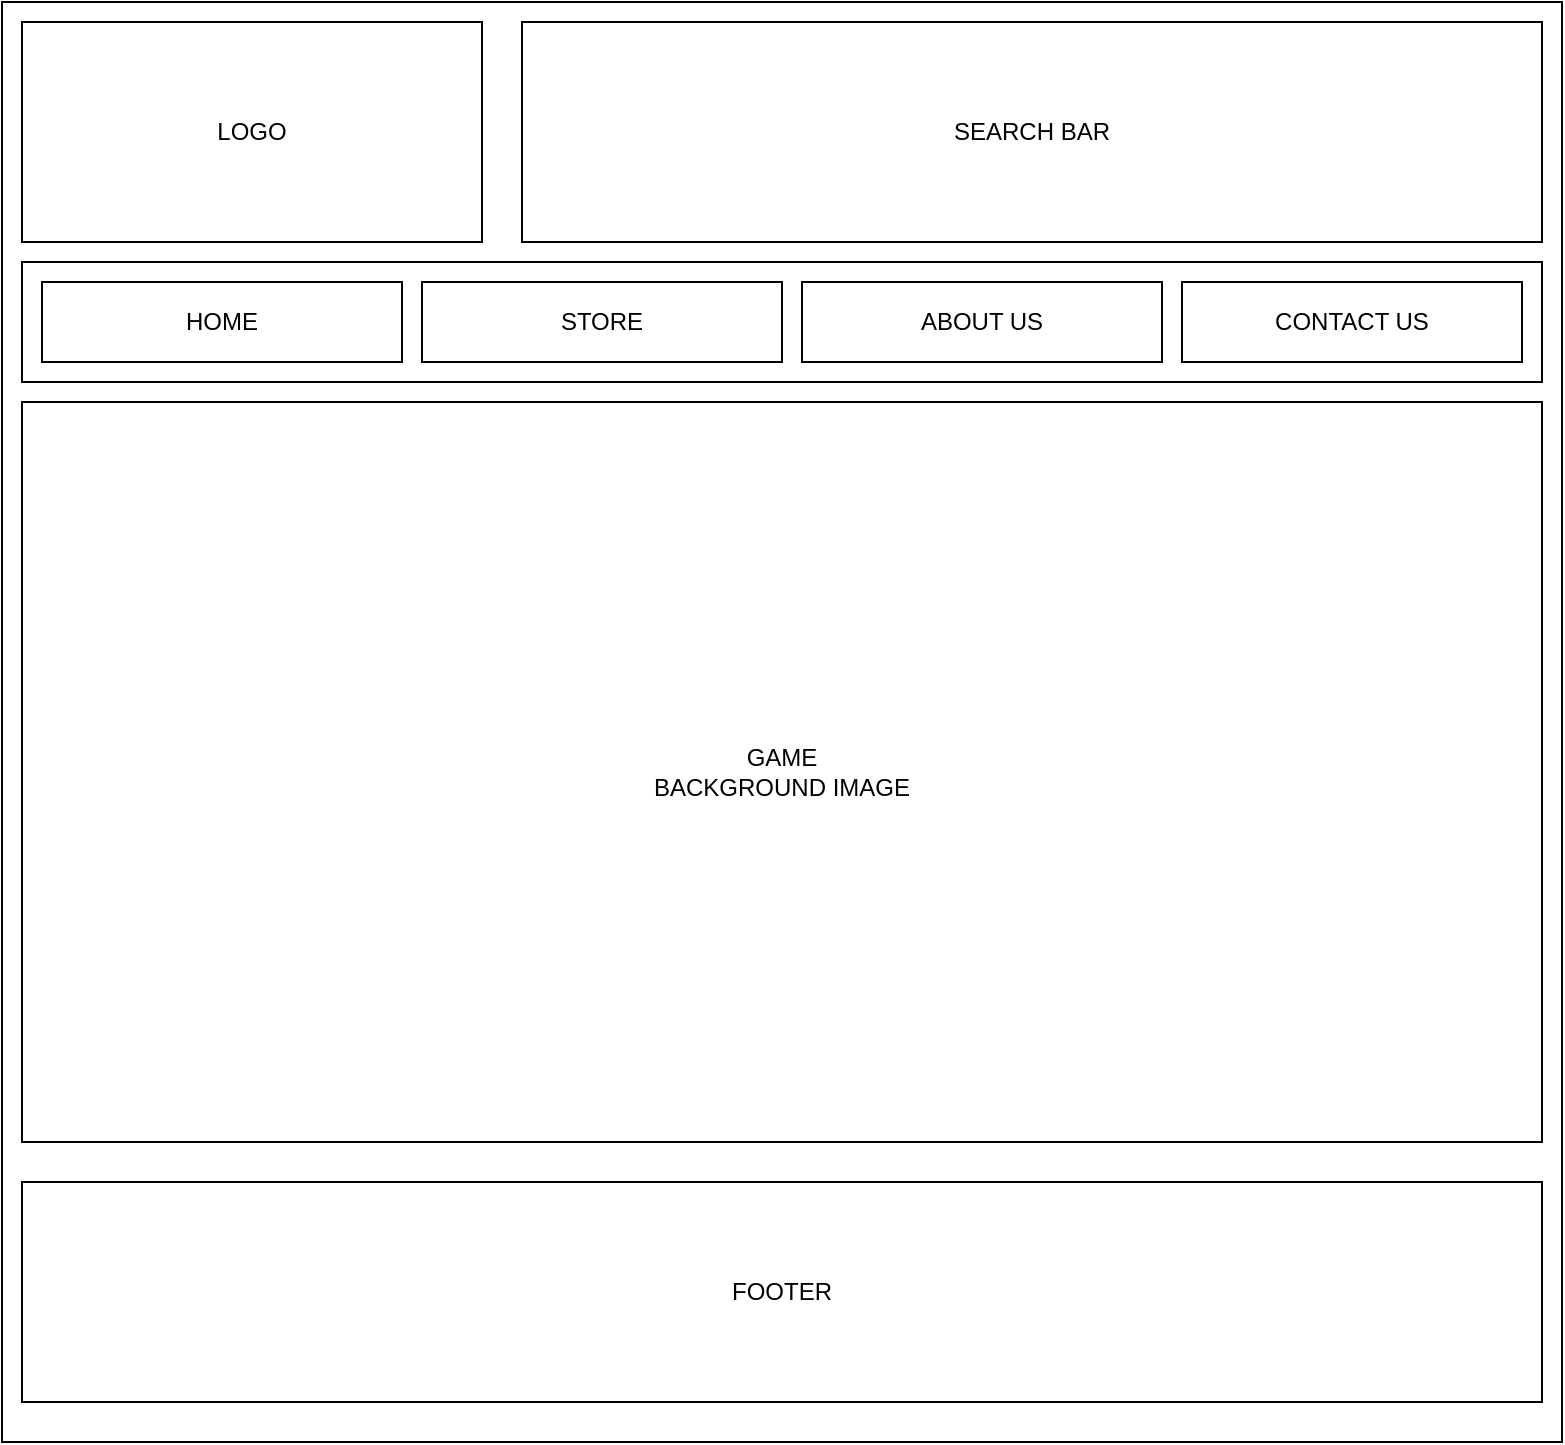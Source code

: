 <mxfile version="13.10.8" type="device"><diagram id="smVkLgaPRbsb72hqXyXr" name="Page-1"><mxGraphModel dx="1449" dy="627" grid="1" gridSize="10" guides="1" tooltips="1" connect="1" arrows="1" fold="1" page="1" pageScale="1" pageWidth="827" pageHeight="1169" math="0" shadow="0"><root><mxCell id="0"/><mxCell id="1" parent="0"/><mxCell id="NZYQVYrtvqEn0E00U35P-1" value="" style="rounded=0;whiteSpace=wrap;html=1;" parent="1" vertex="1"><mxGeometry x="20" y="30" width="780" height="720" as="geometry"/></mxCell><mxCell id="NZYQVYrtvqEn0E00U35P-4" value="GAME&lt;br&gt;BACKGROUND IMAGE" style="rounded=0;whiteSpace=wrap;html=1;" parent="1" vertex="1"><mxGeometry x="30" y="230" width="760" height="370" as="geometry"/></mxCell><mxCell id="NZYQVYrtvqEn0E00U35P-5" value="LOGO" style="rounded=0;whiteSpace=wrap;html=1;" parent="1" vertex="1"><mxGeometry x="30" y="40" width="230" height="110" as="geometry"/></mxCell><mxCell id="NZYQVYrtvqEn0E00U35P-6" value="SEARCH BAR" style="rounded=0;whiteSpace=wrap;html=1;" parent="1" vertex="1"><mxGeometry x="280" y="40" width="510" height="110" as="geometry"/></mxCell><mxCell id="NZYQVYrtvqEn0E00U35P-7" value="" style="rounded=0;whiteSpace=wrap;html=1;" parent="1" vertex="1"><mxGeometry x="30" y="160" width="760" height="60" as="geometry"/></mxCell><mxCell id="NZYQVYrtvqEn0E00U35P-8" value="HOME" style="rounded=0;whiteSpace=wrap;html=1;" parent="1" vertex="1"><mxGeometry x="40" y="170" width="180" height="40" as="geometry"/></mxCell><mxCell id="NZYQVYrtvqEn0E00U35P-12" value="STORE" style="rounded=0;whiteSpace=wrap;html=1;" parent="1" vertex="1"><mxGeometry x="230" y="170" width="180" height="40" as="geometry"/></mxCell><mxCell id="NZYQVYrtvqEn0E00U35P-13" value="CONTACT US" style="rounded=0;whiteSpace=wrap;html=1;" parent="1" vertex="1"><mxGeometry x="610" y="170" width="170" height="40" as="geometry"/></mxCell><mxCell id="NZYQVYrtvqEn0E00U35P-14" value="ABOUT US" style="rounded=0;whiteSpace=wrap;html=1;" parent="1" vertex="1"><mxGeometry x="420" y="170" width="180" height="40" as="geometry"/></mxCell><mxCell id="HiJul1Y9WO5VSwTiQzU5-1" value="FOOTER" style="rounded=0;whiteSpace=wrap;html=1;" vertex="1" parent="1"><mxGeometry x="30" y="620" width="760" height="110" as="geometry"/></mxCell></root></mxGraphModel></diagram></mxfile>